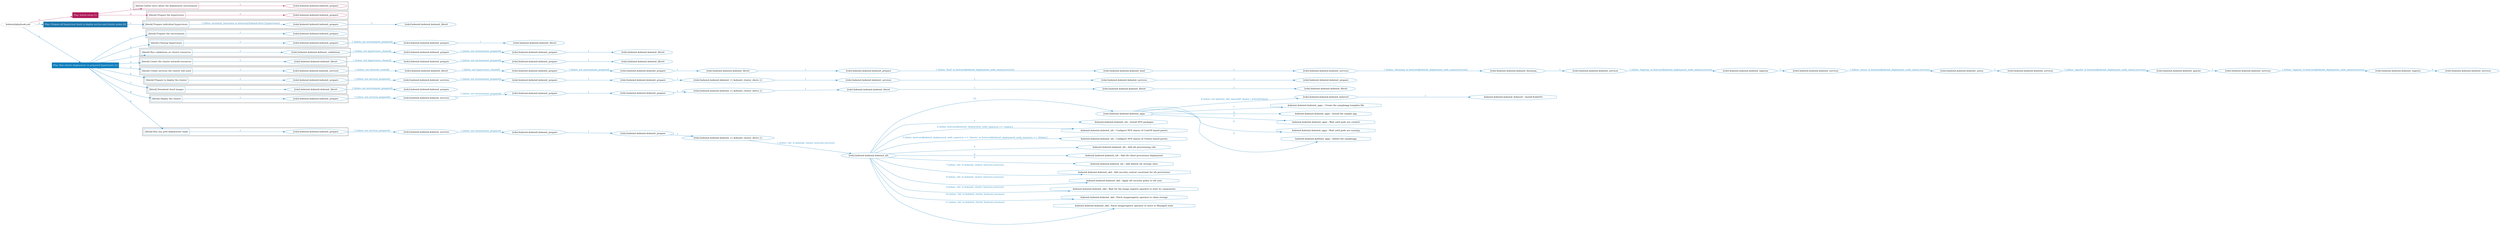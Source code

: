 digraph {
	graph [concentrate=true ordering=in rankdir=LR ratio=fill]
	edge [esep=5 sep=10]
	"kubeinit/playbook.yml" [id=root_node style=dotted]
	play_1da5064c [label="Play: Initial setup (1)" color="#b01c5b" fontcolor="#ffffff" id=play_1da5064c shape=box style=filled tooltip=localhost]
	"kubeinit/playbook.yml" -> play_1da5064c [label="1 " color="#b01c5b" fontcolor="#b01c5b" id=edge_2626fe48 labeltooltip="1 " tooltip="1 "]
	subgraph "kubeinit.kubeinit.kubeinit_prepare" {
		role_380da586 [label="[role] kubeinit.kubeinit.kubeinit_prepare" color="#b01c5b" id=role_380da586 tooltip="kubeinit.kubeinit.kubeinit_prepare"]
	}
	subgraph "kubeinit.kubeinit.kubeinit_prepare" {
		role_c7456c33 [label="[role] kubeinit.kubeinit.kubeinit_prepare" color="#b01c5b" id=role_c7456c33 tooltip="kubeinit.kubeinit.kubeinit_prepare"]
	}
	subgraph "Play: Initial setup (1)" {
		play_1da5064c -> block_cdc14ff8 [label=1 color="#b01c5b" fontcolor="#b01c5b" id=edge_4279d7d3 labeltooltip=1 tooltip=1]
		subgraph cluster_block_cdc14ff8 {
			block_cdc14ff8 [label="[block] Gather facts about the deployment environment" color="#b01c5b" id=block_cdc14ff8 labeltooltip="Gather facts about the deployment environment" shape=box tooltip="Gather facts about the deployment environment"]
			block_cdc14ff8 -> role_380da586 [label="1 " color="#b01c5b" fontcolor="#b01c5b" id=edge_34c08f07 labeltooltip="1 " tooltip="1 "]
		}
		play_1da5064c -> block_b21ec2bf [label=2 color="#b01c5b" fontcolor="#b01c5b" id=edge_a5ea8878 labeltooltip=2 tooltip=2]
		subgraph cluster_block_b21ec2bf {
			block_b21ec2bf [label="[block] Prepare the hypervisors" color="#b01c5b" id=block_b21ec2bf labeltooltip="Prepare the hypervisors" shape=box tooltip="Prepare the hypervisors"]
			block_b21ec2bf -> role_c7456c33 [label="1 " color="#b01c5b" fontcolor="#b01c5b" id=edge_5be770fa labeltooltip="1 " tooltip="1 "]
		}
	}
	play_fe138ee5 [label="Play: Prepare all hypervisor hosts to deploy service and cluster nodes (0)" color="#1f77ad" fontcolor="#ffffff" id=play_fe138ee5 shape=box style=filled tooltip="Play: Prepare all hypervisor hosts to deploy service and cluster nodes (0)"]
	"kubeinit/playbook.yml" -> play_fe138ee5 [label="2 " color="#1f77ad" fontcolor="#1f77ad" id=edge_9089904f labeltooltip="2 " tooltip="2 "]
	subgraph "kubeinit.kubeinit.kubeinit_libvirt" {
		role_66e5f5b0 [label="[role] kubeinit.kubeinit.kubeinit_libvirt" color="#1f77ad" id=role_66e5f5b0 tooltip="kubeinit.kubeinit.kubeinit_libvirt"]
	}
	subgraph "kubeinit.kubeinit.kubeinit_prepare" {
		role_eabe3257 [label="[role] kubeinit.kubeinit.kubeinit_prepare" color="#1f77ad" id=role_eabe3257 tooltip="kubeinit.kubeinit.kubeinit_prepare"]
		role_eabe3257 -> role_66e5f5b0 [label="1 " color="#1f77ad" fontcolor="#1f77ad" id=edge_05d1d830 labeltooltip="1 " tooltip="1 "]
	}
	subgraph "Play: Prepare all hypervisor hosts to deploy service and cluster nodes (0)" {
		play_fe138ee5 -> block_42d58702 [label=1 color="#1f77ad" fontcolor="#1f77ad" id=edge_3f8c07b5 labeltooltip=1 tooltip=1]
		subgraph cluster_block_42d58702 {
			block_42d58702 [label="[block] Prepare individual hypervisors" color="#1f77ad" id=block_42d58702 labeltooltip="Prepare individual hypervisors" shape=box tooltip="Prepare individual hypervisors"]
			block_42d58702 -> role_eabe3257 [label="1 [when: inventory_hostname in hostvars['kubeinit-facts'].hypervisors]" color="#1f77ad" fontcolor="#1f77ad" id=edge_a5c9a069 labeltooltip="1 [when: inventory_hostname in hostvars['kubeinit-facts'].hypervisors]" tooltip="1 [when: inventory_hostname in hostvars['kubeinit-facts'].hypervisors]"]
		}
	}
	play_4649234a [label="Play: Run cluster deployment on prepared hypervisors (1)" color="#107ebc" fontcolor="#ffffff" id=play_4649234a shape=box style=filled tooltip=localhost]
	"kubeinit/playbook.yml" -> play_4649234a [label="3 " color="#107ebc" fontcolor="#107ebc" id=edge_d961b11f labeltooltip="3 " tooltip="3 "]
	subgraph "kubeinit.kubeinit.kubeinit_prepare" {
		role_19fa347b [label="[role] kubeinit.kubeinit.kubeinit_prepare" color="#107ebc" id=role_19fa347b tooltip="kubeinit.kubeinit.kubeinit_prepare"]
	}
	subgraph "kubeinit.kubeinit.kubeinit_libvirt" {
		role_ef5dc3f2 [label="[role] kubeinit.kubeinit.kubeinit_libvirt" color="#107ebc" id=role_ef5dc3f2 tooltip="kubeinit.kubeinit.kubeinit_libvirt"]
	}
	subgraph "kubeinit.kubeinit.kubeinit_prepare" {
		role_6d290908 [label="[role] kubeinit.kubeinit.kubeinit_prepare" color="#107ebc" id=role_6d290908 tooltip="kubeinit.kubeinit.kubeinit_prepare"]
		role_6d290908 -> role_ef5dc3f2 [label="1 " color="#107ebc" fontcolor="#107ebc" id=edge_86747783 labeltooltip="1 " tooltip="1 "]
	}
	subgraph "kubeinit.kubeinit.kubeinit_prepare" {
		role_10fc6faf [label="[role] kubeinit.kubeinit.kubeinit_prepare" color="#107ebc" id=role_10fc6faf tooltip="kubeinit.kubeinit.kubeinit_prepare"]
		role_10fc6faf -> role_6d290908 [label="1 [when: not environment_prepared]" color="#107ebc" fontcolor="#107ebc" id=edge_d5496daf labeltooltip="1 [when: not environment_prepared]" tooltip="1 [when: not environment_prepared]"]
	}
	subgraph "kubeinit.kubeinit.kubeinit_libvirt" {
		role_4414212b [label="[role] kubeinit.kubeinit.kubeinit_libvirt" color="#107ebc" id=role_4414212b tooltip="kubeinit.kubeinit.kubeinit_libvirt"]
	}
	subgraph "kubeinit.kubeinit.kubeinit_prepare" {
		role_5cf60dde [label="[role] kubeinit.kubeinit.kubeinit_prepare" color="#107ebc" id=role_5cf60dde tooltip="kubeinit.kubeinit.kubeinit_prepare"]
		role_5cf60dde -> role_4414212b [label="1 " color="#107ebc" fontcolor="#107ebc" id=edge_9662b546 labeltooltip="1 " tooltip="1 "]
	}
	subgraph "kubeinit.kubeinit.kubeinit_prepare" {
		role_690778b4 [label="[role] kubeinit.kubeinit.kubeinit_prepare" color="#107ebc" id=role_690778b4 tooltip="kubeinit.kubeinit.kubeinit_prepare"]
		role_690778b4 -> role_5cf60dde [label="1 [when: not environment_prepared]" color="#107ebc" fontcolor="#107ebc" id=edge_3bec6478 labeltooltip="1 [when: not environment_prepared]" tooltip="1 [when: not environment_prepared]"]
	}
	subgraph "kubeinit.kubeinit.kubeinit_validations" {
		role_aec540c3 [label="[role] kubeinit.kubeinit.kubeinit_validations" color="#107ebc" id=role_aec540c3 tooltip="kubeinit.kubeinit.kubeinit_validations"]
		role_aec540c3 -> role_690778b4 [label="1 [when: not hypervisors_cleaned]" color="#107ebc" fontcolor="#107ebc" id=edge_a9c8b2c0 labeltooltip="1 [when: not hypervisors_cleaned]" tooltip="1 [when: not hypervisors_cleaned]"]
	}
	subgraph "kubeinit.kubeinit.kubeinit_libvirt" {
		role_a9823473 [label="[role] kubeinit.kubeinit.kubeinit_libvirt" color="#107ebc" id=role_a9823473 tooltip="kubeinit.kubeinit.kubeinit_libvirt"]
	}
	subgraph "kubeinit.kubeinit.kubeinit_prepare" {
		role_49ae4075 [label="[role] kubeinit.kubeinit.kubeinit_prepare" color="#107ebc" id=role_49ae4075 tooltip="kubeinit.kubeinit.kubeinit_prepare"]
		role_49ae4075 -> role_a9823473 [label="1 " color="#107ebc" fontcolor="#107ebc" id=edge_bc4b853a labeltooltip="1 " tooltip="1 "]
	}
	subgraph "kubeinit.kubeinit.kubeinit_prepare" {
		role_9199aa5b [label="[role] kubeinit.kubeinit.kubeinit_prepare" color="#107ebc" id=role_9199aa5b tooltip="kubeinit.kubeinit.kubeinit_prepare"]
		role_9199aa5b -> role_49ae4075 [label="1 [when: not environment_prepared]" color="#107ebc" fontcolor="#107ebc" id=edge_f673ff91 labeltooltip="1 [when: not environment_prepared]" tooltip="1 [when: not environment_prepared]"]
	}
	subgraph "kubeinit.kubeinit.kubeinit_libvirt" {
		role_8c66cd4f [label="[role] kubeinit.kubeinit.kubeinit_libvirt" color="#107ebc" id=role_8c66cd4f tooltip="kubeinit.kubeinit.kubeinit_libvirt"]
		role_8c66cd4f -> role_9199aa5b [label="1 [when: not hypervisors_cleaned]" color="#107ebc" fontcolor="#107ebc" id=edge_72350d16 labeltooltip="1 [when: not hypervisors_cleaned]" tooltip="1 [when: not hypervisors_cleaned]"]
	}
	subgraph "kubeinit.kubeinit.kubeinit_services" {
		role_c37eb57b [label="[role] kubeinit.kubeinit.kubeinit_services" color="#107ebc" id=role_c37eb57b tooltip="kubeinit.kubeinit.kubeinit_services"]
	}
	subgraph "kubeinit.kubeinit.kubeinit_registry" {
		role_f97f429d [label="[role] kubeinit.kubeinit.kubeinit_registry" color="#107ebc" id=role_f97f429d tooltip="kubeinit.kubeinit.kubeinit_registry"]
		role_f97f429d -> role_c37eb57b [label="1 " color="#107ebc" fontcolor="#107ebc" id=edge_ec4efd55 labeltooltip="1 " tooltip="1 "]
	}
	subgraph "kubeinit.kubeinit.kubeinit_services" {
		role_9f0d8a8d [label="[role] kubeinit.kubeinit.kubeinit_services" color="#107ebc" id=role_9f0d8a8d tooltip="kubeinit.kubeinit.kubeinit_services"]
		role_9f0d8a8d -> role_f97f429d [label="1 [when: 'registry' in hostvars[kubeinit_deployment_node_name].services]" color="#107ebc" fontcolor="#107ebc" id=edge_99fc97b7 labeltooltip="1 [when: 'registry' in hostvars[kubeinit_deployment_node_name].services]" tooltip="1 [when: 'registry' in hostvars[kubeinit_deployment_node_name].services]"]
	}
	subgraph "kubeinit.kubeinit.kubeinit_apache" {
		role_c9ce8a48 [label="[role] kubeinit.kubeinit.kubeinit_apache" color="#107ebc" id=role_c9ce8a48 tooltip="kubeinit.kubeinit.kubeinit_apache"]
		role_c9ce8a48 -> role_9f0d8a8d [label="1 " color="#107ebc" fontcolor="#107ebc" id=edge_183ff736 labeltooltip="1 " tooltip="1 "]
	}
	subgraph "kubeinit.kubeinit.kubeinit_services" {
		role_9060ac91 [label="[role] kubeinit.kubeinit.kubeinit_services" color="#107ebc" id=role_9060ac91 tooltip="kubeinit.kubeinit.kubeinit_services"]
		role_9060ac91 -> role_c9ce8a48 [label="1 [when: 'apache' in hostvars[kubeinit_deployment_node_name].services]" color="#107ebc" fontcolor="#107ebc" id=edge_bb82624f labeltooltip="1 [when: 'apache' in hostvars[kubeinit_deployment_node_name].services]" tooltip="1 [when: 'apache' in hostvars[kubeinit_deployment_node_name].services]"]
	}
	subgraph "kubeinit.kubeinit.kubeinit_nexus" {
		role_507189a1 [label="[role] kubeinit.kubeinit.kubeinit_nexus" color="#107ebc" id=role_507189a1 tooltip="kubeinit.kubeinit.kubeinit_nexus"]
		role_507189a1 -> role_9060ac91 [label="1 " color="#107ebc" fontcolor="#107ebc" id=edge_ecd2c3a8 labeltooltip="1 " tooltip="1 "]
	}
	subgraph "kubeinit.kubeinit.kubeinit_services" {
		role_cbd637ee [label="[role] kubeinit.kubeinit.kubeinit_services" color="#107ebc" id=role_cbd637ee tooltip="kubeinit.kubeinit.kubeinit_services"]
		role_cbd637ee -> role_507189a1 [label="1 [when: 'nexus' in hostvars[kubeinit_deployment_node_name].services]" color="#107ebc" fontcolor="#107ebc" id=edge_8cb1c207 labeltooltip="1 [when: 'nexus' in hostvars[kubeinit_deployment_node_name].services]" tooltip="1 [when: 'nexus' in hostvars[kubeinit_deployment_node_name].services]"]
	}
	subgraph "kubeinit.kubeinit.kubeinit_haproxy" {
		role_f13ecb55 [label="[role] kubeinit.kubeinit.kubeinit_haproxy" color="#107ebc" id=role_f13ecb55 tooltip="kubeinit.kubeinit.kubeinit_haproxy"]
		role_f13ecb55 -> role_cbd637ee [label="1 " color="#107ebc" fontcolor="#107ebc" id=edge_99220c43 labeltooltip="1 " tooltip="1 "]
	}
	subgraph "kubeinit.kubeinit.kubeinit_services" {
		role_4ba57800 [label="[role] kubeinit.kubeinit.kubeinit_services" color="#107ebc" id=role_4ba57800 tooltip="kubeinit.kubeinit.kubeinit_services"]
		role_4ba57800 -> role_f13ecb55 [label="1 [when: 'haproxy' in hostvars[kubeinit_deployment_node_name].services]" color="#107ebc" fontcolor="#107ebc" id=edge_6f307b13 labeltooltip="1 [when: 'haproxy' in hostvars[kubeinit_deployment_node_name].services]" tooltip="1 [when: 'haproxy' in hostvars[kubeinit_deployment_node_name].services]"]
	}
	subgraph "kubeinit.kubeinit.kubeinit_dnsmasq" {
		role_2dfff335 [label="[role] kubeinit.kubeinit.kubeinit_dnsmasq" color="#107ebc" id=role_2dfff335 tooltip="kubeinit.kubeinit.kubeinit_dnsmasq"]
		role_2dfff335 -> role_4ba57800 [label="1 " color="#107ebc" fontcolor="#107ebc" id=edge_f57dda45 labeltooltip="1 " tooltip="1 "]
	}
	subgraph "kubeinit.kubeinit.kubeinit_services" {
		role_a99ae6d8 [label="[role] kubeinit.kubeinit.kubeinit_services" color="#107ebc" id=role_a99ae6d8 tooltip="kubeinit.kubeinit.kubeinit_services"]
		role_a99ae6d8 -> role_2dfff335 [label="1 [when: 'dnsmasq' in hostvars[kubeinit_deployment_node_name].services]" color="#107ebc" fontcolor="#107ebc" id=edge_70bddb47 labeltooltip="1 [when: 'dnsmasq' in hostvars[kubeinit_deployment_node_name].services]" tooltip="1 [when: 'dnsmasq' in hostvars[kubeinit_deployment_node_name].services]"]
	}
	subgraph "kubeinit.kubeinit.kubeinit_bind" {
		role_e5dd3a49 [label="[role] kubeinit.kubeinit.kubeinit_bind" color="#107ebc" id=role_e5dd3a49 tooltip="kubeinit.kubeinit.kubeinit_bind"]
		role_e5dd3a49 -> role_a99ae6d8 [label="1 " color="#107ebc" fontcolor="#107ebc" id=edge_6e978740 labeltooltip="1 " tooltip="1 "]
	}
	subgraph "kubeinit.kubeinit.kubeinit_prepare" {
		role_98111f38 [label="[role] kubeinit.kubeinit.kubeinit_prepare" color="#107ebc" id=role_98111f38 tooltip="kubeinit.kubeinit.kubeinit_prepare"]
		role_98111f38 -> role_e5dd3a49 [label="1 [when: 'bind' in hostvars[kubeinit_deployment_node_name].services]" color="#107ebc" fontcolor="#107ebc" id=edge_aa89c8a6 labeltooltip="1 [when: 'bind' in hostvars[kubeinit_deployment_node_name].services]" tooltip="1 [when: 'bind' in hostvars[kubeinit_deployment_node_name].services]"]
	}
	subgraph "kubeinit.kubeinit.kubeinit_libvirt" {
		role_1cb07b04 [label="[role] kubeinit.kubeinit.kubeinit_libvirt" color="#107ebc" id=role_1cb07b04 tooltip="kubeinit.kubeinit.kubeinit_libvirt"]
		role_1cb07b04 -> role_98111f38 [label="1 " color="#107ebc" fontcolor="#107ebc" id=edge_4de4c9d4 labeltooltip="1 " tooltip="1 "]
	}
	subgraph "kubeinit.kubeinit.kubeinit_prepare" {
		role_20b1bb03 [label="[role] kubeinit.kubeinit.kubeinit_prepare" color="#107ebc" id=role_20b1bb03 tooltip="kubeinit.kubeinit.kubeinit_prepare"]
		role_20b1bb03 -> role_1cb07b04 [label="1 " color="#107ebc" fontcolor="#107ebc" id=edge_d61dfb2f labeltooltip="1 " tooltip="1 "]
	}
	subgraph "kubeinit.kubeinit.kubeinit_prepare" {
		role_d9e96af9 [label="[role] kubeinit.kubeinit.kubeinit_prepare" color="#107ebc" id=role_d9e96af9 tooltip="kubeinit.kubeinit.kubeinit_prepare"]
		role_d9e96af9 -> role_20b1bb03 [label="1 [when: not environment_prepared]" color="#107ebc" fontcolor="#107ebc" id=edge_299f267a labeltooltip="1 [when: not environment_prepared]" tooltip="1 [when: not environment_prepared]"]
	}
	subgraph "kubeinit.kubeinit.kubeinit_libvirt" {
		role_3b3642ab [label="[role] kubeinit.kubeinit.kubeinit_libvirt" color="#107ebc" id=role_3b3642ab tooltip="kubeinit.kubeinit.kubeinit_libvirt"]
		role_3b3642ab -> role_d9e96af9 [label="1 [when: not hypervisors_cleaned]" color="#107ebc" fontcolor="#107ebc" id=edge_bf0a1aec labeltooltip="1 [when: not hypervisors_cleaned]" tooltip="1 [when: not hypervisors_cleaned]"]
	}
	subgraph "kubeinit.kubeinit.kubeinit_services" {
		role_647aa707 [label="[role] kubeinit.kubeinit.kubeinit_services" color="#107ebc" id=role_647aa707 tooltip="kubeinit.kubeinit.kubeinit_services"]
		role_647aa707 -> role_3b3642ab [label="1 [when: not network_created]" color="#107ebc" fontcolor="#107ebc" id=edge_4bcac1c8 labeltooltip="1 [when: not network_created]" tooltip="1 [when: not network_created]"]
	}
	subgraph "kubeinit.kubeinit.kubeinit_prepare" {
		role_6077f7c4 [label="[role] kubeinit.kubeinit.kubeinit_prepare" color="#107ebc" id=role_6077f7c4 tooltip="kubeinit.kubeinit.kubeinit_prepare"]
	}
	subgraph "kubeinit.kubeinit.kubeinit_services" {
		role_60827cff [label="[role] kubeinit.kubeinit.kubeinit_services" color="#107ebc" id=role_60827cff tooltip="kubeinit.kubeinit.kubeinit_services"]
		role_60827cff -> role_6077f7c4 [label="1 " color="#107ebc" fontcolor="#107ebc" id=edge_58f57a8a labeltooltip="1 " tooltip="1 "]
	}
	subgraph "kubeinit.kubeinit.kubeinit_services" {
		role_b0452fda [label="[role] kubeinit.kubeinit.kubeinit_services" color="#107ebc" id=role_b0452fda tooltip="kubeinit.kubeinit.kubeinit_services"]
		role_b0452fda -> role_60827cff [label="1 " color="#107ebc" fontcolor="#107ebc" id=edge_b679dabe labeltooltip="1 " tooltip="1 "]
	}
	subgraph "kubeinit.kubeinit.kubeinit_{{ kubeinit_cluster_distro }}" {
		role_939a9708 [label="[role] kubeinit.kubeinit.kubeinit_{{ kubeinit_cluster_distro }}" color="#107ebc" id=role_939a9708 tooltip="kubeinit.kubeinit.kubeinit_{{ kubeinit_cluster_distro }}"]
		role_939a9708 -> role_b0452fda [label="1 " color="#107ebc" fontcolor="#107ebc" id=edge_9189e2a1 labeltooltip="1 " tooltip="1 "]
	}
	subgraph "kubeinit.kubeinit.kubeinit_prepare" {
		role_f88c7133 [label="[role] kubeinit.kubeinit.kubeinit_prepare" color="#107ebc" id=role_f88c7133 tooltip="kubeinit.kubeinit.kubeinit_prepare"]
		role_f88c7133 -> role_939a9708 [label="1 " color="#107ebc" fontcolor="#107ebc" id=edge_de5e2495 labeltooltip="1 " tooltip="1 "]
	}
	subgraph "kubeinit.kubeinit.kubeinit_prepare" {
		role_9cfefb69 [label="[role] kubeinit.kubeinit.kubeinit_prepare" color="#107ebc" id=role_9cfefb69 tooltip="kubeinit.kubeinit.kubeinit_prepare"]
		role_9cfefb69 -> role_f88c7133 [label="1 " color="#107ebc" fontcolor="#107ebc" id=edge_a67e648f labeltooltip="1 " tooltip="1 "]
	}
	subgraph "kubeinit.kubeinit.kubeinit_services" {
		role_7b6b477c [label="[role] kubeinit.kubeinit.kubeinit_services" color="#107ebc" id=role_7b6b477c tooltip="kubeinit.kubeinit.kubeinit_services"]
		role_7b6b477c -> role_9cfefb69 [label="1 [when: not environment_prepared]" color="#107ebc" fontcolor="#107ebc" id=edge_3455e55e labeltooltip="1 [when: not environment_prepared]" tooltip="1 [when: not environment_prepared]"]
	}
	subgraph "kubeinit.kubeinit.kubeinit_prepare" {
		role_85af8342 [label="[role] kubeinit.kubeinit.kubeinit_prepare" color="#107ebc" id=role_85af8342 tooltip="kubeinit.kubeinit.kubeinit_prepare"]
		role_85af8342 -> role_7b6b477c [label="1 [when: not services_prepared]" color="#107ebc" fontcolor="#107ebc" id=edge_9b040e62 labeltooltip="1 [when: not services_prepared]" tooltip="1 [when: not services_prepared]"]
	}
	subgraph "kubeinit.kubeinit.kubeinit_prepare" {
		role_0129d364 [label="[role] kubeinit.kubeinit.kubeinit_prepare" color="#107ebc" id=role_0129d364 tooltip="kubeinit.kubeinit.kubeinit_prepare"]
	}
	subgraph "kubeinit.kubeinit.kubeinit_libvirt" {
		role_4b61ce89 [label="[role] kubeinit.kubeinit.kubeinit_libvirt" color="#107ebc" id=role_4b61ce89 tooltip="kubeinit.kubeinit.kubeinit_libvirt"]
		role_4b61ce89 -> role_0129d364 [label="1 [when: not environment_prepared]" color="#107ebc" fontcolor="#107ebc" id=edge_2a3306c8 labeltooltip="1 [when: not environment_prepared]" tooltip="1 [when: not environment_prepared]"]
	}
	subgraph "kubeinit.kubeinit.kubeinit_libvirt" {
		role_9473f48d [label="[role] kubeinit.kubeinit.kubeinit_libvirt" color="#107ebc" id=role_9473f48d tooltip="kubeinit.kubeinit.kubeinit_libvirt"]
	}
	subgraph "kubeinit.kubeinit.kubeinit_libvirt" {
		role_9e2fdfc1 [label="[role] kubeinit.kubeinit.kubeinit_libvirt" color="#107ebc" id=role_9e2fdfc1 tooltip="kubeinit.kubeinit.kubeinit_libvirt"]
		role_9e2fdfc1 -> role_9473f48d [label="1 " color="#107ebc" fontcolor="#107ebc" id=edge_1de606a2 labeltooltip="1 " tooltip="1 "]
	}
	subgraph "kubeinit.kubeinit.kubeinit_libvirt" {
		role_6fc7bd59 [label="[role] kubeinit.kubeinit.kubeinit_libvirt" color="#107ebc" id=role_6fc7bd59 tooltip="kubeinit.kubeinit.kubeinit_libvirt"]
		role_6fc7bd59 -> role_9e2fdfc1 [label="1 " color="#107ebc" fontcolor="#107ebc" id=edge_71f53c8a labeltooltip="1 " tooltip="1 "]
	}
	subgraph "kubeinit.kubeinit.kubeinit_{{ kubeinit_cluster_distro }}" {
		role_cbbdd51e [label="[role] kubeinit.kubeinit.kubeinit_{{ kubeinit_cluster_distro }}" color="#107ebc" id=role_cbbdd51e tooltip="kubeinit.kubeinit.kubeinit_{{ kubeinit_cluster_distro }}"]
		role_cbbdd51e -> role_6fc7bd59 [label="1 " color="#107ebc" fontcolor="#107ebc" id=edge_d2438f26 labeltooltip="1 " tooltip="1 "]
	}
	subgraph "kubeinit.kubeinit.kubeinit_prepare" {
		role_9a80934d [label="[role] kubeinit.kubeinit.kubeinit_prepare" color="#107ebc" id=role_9a80934d tooltip="kubeinit.kubeinit.kubeinit_prepare"]
		role_9a80934d -> role_cbbdd51e [label="1 " color="#107ebc" fontcolor="#107ebc" id=edge_d02ad820 labeltooltip="1 " tooltip="1 "]
	}
	subgraph "kubeinit.kubeinit.kubeinit_prepare" {
		role_76a85a3e [label="[role] kubeinit.kubeinit.kubeinit_prepare" color="#107ebc" id=role_76a85a3e tooltip="kubeinit.kubeinit.kubeinit_prepare"]
		role_76a85a3e -> role_9a80934d [label="1 " color="#107ebc" fontcolor="#107ebc" id=edge_355bf1b6 labeltooltip="1 " tooltip="1 "]
	}
	subgraph "kubeinit.kubeinit.kubeinit_services" {
		role_f282825e [label="[role] kubeinit.kubeinit.kubeinit_services" color="#107ebc" id=role_f282825e tooltip="kubeinit.kubeinit.kubeinit_services"]
		role_f282825e -> role_76a85a3e [label="1 [when: not environment_prepared]" color="#107ebc" fontcolor="#107ebc" id=edge_0eaf9f40 labeltooltip="1 [when: not environment_prepared]" tooltip="1 [when: not environment_prepared]"]
	}
	subgraph "kubeinit.kubeinit.kubeinit_prepare" {
		role_e00da16e [label="[role] kubeinit.kubeinit.kubeinit_prepare" color="#107ebc" id=role_e00da16e tooltip="kubeinit.kubeinit.kubeinit_prepare"]
		role_e00da16e -> role_f282825e [label="1 [when: not services_prepared]" color="#107ebc" fontcolor="#107ebc" id=edge_379a3666 labeltooltip="1 [when: not services_prepared]" tooltip="1 [when: not services_prepared]"]
	}
	subgraph "kubeinit.kubeinit.kubeinit_kubevirt" {
		role_1c86baaa [label="[role] kubeinit.kubeinit.kubeinit_kubevirt" color="#107ebc" id=role_1c86baaa tooltip="kubeinit.kubeinit.kubeinit_kubevirt"]
		task_7dc43857 [label="kubeinit.kubeinit.kubeinit_kubevirt : Install KubeVirt" color="#107ebc" id=task_7dc43857 shape=octagon tooltip="kubeinit.kubeinit.kubeinit_kubevirt : Install KubeVirt"]
		role_1c86baaa -> task_7dc43857 [label="1 " color="#107ebc" fontcolor="#107ebc" id=edge_5ce000c3 labeltooltip="1 " tooltip="1 "]
	}
	subgraph "kubeinit.kubeinit.kubeinit_apps" {
		role_6bc9d5cb [label="[role] kubeinit.kubeinit.kubeinit_apps" color="#107ebc" id=role_6bc9d5cb tooltip="kubeinit.kubeinit.kubeinit_apps"]
		task_09b9a0aa [label="kubeinit.kubeinit.kubeinit_apps : Create the sampleapp template file" color="#107ebc" id=task_09b9a0aa shape=octagon tooltip="kubeinit.kubeinit.kubeinit_apps : Create the sampleapp template file"]
		role_6bc9d5cb -> task_09b9a0aa [label="1 " color="#107ebc" fontcolor="#107ebc" id=edge_e5a68703 labeltooltip="1 " tooltip="1 "]
		task_3d23e18f [label="kubeinit.kubeinit.kubeinit_apps : Install the sample app" color="#107ebc" id=task_3d23e18f shape=octagon tooltip="kubeinit.kubeinit.kubeinit_apps : Install the sample app"]
		role_6bc9d5cb -> task_3d23e18f [label="2 " color="#107ebc" fontcolor="#107ebc" id=edge_e87a650f labeltooltip="2 " tooltip="2 "]
		task_1c442e15 [label="kubeinit.kubeinit.kubeinit_apps : Wait until pods are created" color="#107ebc" id=task_1c442e15 shape=octagon tooltip="kubeinit.kubeinit.kubeinit_apps : Wait until pods are created"]
		role_6bc9d5cb -> task_1c442e15 [label="3 " color="#107ebc" fontcolor="#107ebc" id=edge_a2fc667c labeltooltip="3 " tooltip="3 "]
		task_c93c429d [label="kubeinit.kubeinit.kubeinit_apps : Wait until pods are running" color="#107ebc" id=task_c93c429d shape=octagon tooltip="kubeinit.kubeinit.kubeinit_apps : Wait until pods are running"]
		role_6bc9d5cb -> task_c93c429d [label="4 " color="#107ebc" fontcolor="#107ebc" id=edge_66d352aa labeltooltip="4 " tooltip="4 "]
		task_eed491b1 [label="kubeinit.kubeinit.kubeinit_apps : Delete the sampleapp" color="#107ebc" id=task_eed491b1 shape=octagon tooltip="kubeinit.kubeinit.kubeinit_apps : Delete the sampleapp"]
		role_6bc9d5cb -> task_eed491b1 [label="5 " color="#107ebc" fontcolor="#107ebc" id=edge_f2728fe9 labeltooltip="5 " tooltip="5 "]
		role_6bc9d5cb -> role_1c86baaa [label="6 [when: not kubeinit_okd_openshift_deploy | default(False)]" color="#107ebc" fontcolor="#107ebc" id=edge_f1972de4 labeltooltip="6 [when: not kubeinit_okd_openshift_deploy | default(False)]" tooltip="6 [when: not kubeinit_okd_openshift_deploy | default(False)]"]
	}
	subgraph "kubeinit.kubeinit.kubeinit_nfs" {
		role_a5333626 [label="[role] kubeinit.kubeinit.kubeinit_nfs" color="#107ebc" id=role_a5333626 tooltip="kubeinit.kubeinit.kubeinit_nfs"]
		task_c601a2e6 [label="kubeinit.kubeinit.kubeinit_nfs : Install NFS packages" color="#107ebc" id=task_c601a2e6 shape=octagon tooltip="kubeinit.kubeinit.kubeinit_nfs : Install NFS packages"]
		role_a5333626 -> task_c601a2e6 [label="1 " color="#107ebc" fontcolor="#107ebc" id=edge_b14a7767 labeltooltip="1 " tooltip="1 "]
		task_1506c50b [label="kubeinit.kubeinit.kubeinit_nfs : Configure NFS shares of CentOS based guests" color="#107ebc" id=task_1506c50b shape=octagon tooltip="kubeinit.kubeinit.kubeinit_nfs : Configure NFS shares of CentOS based guests"]
		role_a5333626 -> task_1506c50b [label="2 [when: hostvars[kubeinit_deployment_node_name].os == 'centos']" color="#107ebc" fontcolor="#107ebc" id=edge_4b188832 labeltooltip="2 [when: hostvars[kubeinit_deployment_node_name].os == 'centos']" tooltip="2 [when: hostvars[kubeinit_deployment_node_name].os == 'centos']"]
		task_66c498e6 [label="kubeinit.kubeinit.kubeinit_nfs : Configure NFS shares of Ubuntu based guests" color="#107ebc" id=task_66c498e6 shape=octagon tooltip="kubeinit.kubeinit.kubeinit_nfs : Configure NFS shares of Ubuntu based guests"]
		role_a5333626 -> task_66c498e6 [label="3 [when: hostvars[kubeinit_deployment_node_name].os == 'ubuntu' or hostvars[kubeinit_deployment_node_name].os == 'debian']" color="#107ebc" fontcolor="#107ebc" id=edge_e3e62977 labeltooltip="3 [when: hostvars[kubeinit_deployment_node_name].os == 'ubuntu' or hostvars[kubeinit_deployment_node_name].os == 'debian']" tooltip="3 [when: hostvars[kubeinit_deployment_node_name].os == 'ubuntu' or hostvars[kubeinit_deployment_node_name].os == 'debian']"]
		task_5003e900 [label="kubeinit.kubeinit.kubeinit_nfs : Add nfs provisioning role" color="#107ebc" id=task_5003e900 shape=octagon tooltip="kubeinit.kubeinit.kubeinit_nfs : Add nfs provisioning role"]
		role_a5333626 -> task_5003e900 [label="4 " color="#107ebc" fontcolor="#107ebc" id=edge_971a0c3e labeltooltip="4 " tooltip="4 "]
		task_1864bdb4 [label="kubeinit.kubeinit.kubeinit_nfs : Add nfs client provisioner deployment" color="#107ebc" id=task_1864bdb4 shape=octagon tooltip="kubeinit.kubeinit.kubeinit_nfs : Add nfs client provisioner deployment"]
		role_a5333626 -> task_1864bdb4 [label="5 " color="#107ebc" fontcolor="#107ebc" id=edge_7918008a labeltooltip="5 " tooltip="5 "]
		task_b3b421fa [label="kubeinit.kubeinit.kubeinit_nfs : Add default nfs storage class" color="#107ebc" id=task_b3b421fa shape=octagon tooltip="kubeinit.kubeinit.kubeinit_nfs : Add default nfs storage class"]
		role_a5333626 -> task_b3b421fa [label="6 " color="#107ebc" fontcolor="#107ebc" id=edge_cda1f2da labeltooltip="6 " tooltip="6 "]
		task_c662a6c9 [label="kubeinit.kubeinit.kubeinit_okd : Add security context constraint for nfs provisioner" color="#107ebc" id=task_c662a6c9 shape=octagon tooltip="kubeinit.kubeinit.kubeinit_okd : Add security context constraint for nfs provisioner"]
		role_a5333626 -> task_c662a6c9 [label="7 [when: 'nfs' in kubeinit_cluster_hostvars.services]" color="#107ebc" fontcolor="#107ebc" id=edge_c491c5f2 labeltooltip="7 [when: 'nfs' in kubeinit_cluster_hostvars.services]" tooltip="7 [when: 'nfs' in kubeinit_cluster_hostvars.services]"]
		task_e885d358 [label="kubeinit.kubeinit.kubeinit_okd : Apply nfs security policy to nfs user" color="#107ebc" id=task_e885d358 shape=octagon tooltip="kubeinit.kubeinit.kubeinit_okd : Apply nfs security policy to nfs user"]
		role_a5333626 -> task_e885d358 [label="8 [when: 'nfs' in kubeinit_cluster_hostvars.services]" color="#107ebc" fontcolor="#107ebc" id=edge_050d9afb labeltooltip="8 [when: 'nfs' in kubeinit_cluster_hostvars.services]" tooltip="8 [when: 'nfs' in kubeinit_cluster_hostvars.services]"]
		task_99e68490 [label="kubeinit.kubeinit.kubeinit_okd : Wait for the image registry operator to start its components" color="#107ebc" id=task_99e68490 shape=octagon tooltip="kubeinit.kubeinit.kubeinit_okd : Wait for the image registry operator to start its components"]
		role_a5333626 -> task_99e68490 [label="9 [when: 'nfs' in kubeinit_cluster_hostvars.services]" color="#107ebc" fontcolor="#107ebc" id=edge_f5055716 labeltooltip="9 [when: 'nfs' in kubeinit_cluster_hostvars.services]" tooltip="9 [when: 'nfs' in kubeinit_cluster_hostvars.services]"]
		task_2bd095c1 [label="kubeinit.kubeinit.kubeinit_okd : Patch imageregistry operator to claim storage" color="#107ebc" id=task_2bd095c1 shape=octagon tooltip="kubeinit.kubeinit.kubeinit_okd : Patch imageregistry operator to claim storage"]
		role_a5333626 -> task_2bd095c1 [label="10 [when: 'nfs' in kubeinit_cluster_hostvars.services]" color="#107ebc" fontcolor="#107ebc" id=edge_74ddc601 labeltooltip="10 [when: 'nfs' in kubeinit_cluster_hostvars.services]" tooltip="10 [when: 'nfs' in kubeinit_cluster_hostvars.services]"]
		task_d5ebf2c3 [label="kubeinit.kubeinit.kubeinit_okd : Patch imageregistry operator to move to Managed state" color="#107ebc" id=task_d5ebf2c3 shape=octagon tooltip="kubeinit.kubeinit.kubeinit_okd : Patch imageregistry operator to move to Managed state"]
		role_a5333626 -> task_d5ebf2c3 [label="11 [when: 'nfs' in kubeinit_cluster_hostvars.services]" color="#107ebc" fontcolor="#107ebc" id=edge_f63f08e8 labeltooltip="11 [when: 'nfs' in kubeinit_cluster_hostvars.services]" tooltip="11 [when: 'nfs' in kubeinit_cluster_hostvars.services]"]
		role_a5333626 -> role_6bc9d5cb [label="12 " color="#107ebc" fontcolor="#107ebc" id=edge_73bc6743 labeltooltip="12 " tooltip="12 "]
	}
	subgraph "kubeinit.kubeinit.kubeinit_{{ kubeinit_cluster_distro }}" {
		role_b673cf28 [label="[role] kubeinit.kubeinit.kubeinit_{{ kubeinit_cluster_distro }}" color="#107ebc" id=role_b673cf28 tooltip="kubeinit.kubeinit.kubeinit_{{ kubeinit_cluster_distro }}"]
		role_b673cf28 -> role_a5333626 [label="1 [when: 'nfs' in kubeinit_cluster_hostvars.services]" color="#107ebc" fontcolor="#107ebc" id=edge_f8f81de2 labeltooltip="1 [when: 'nfs' in kubeinit_cluster_hostvars.services]" tooltip="1 [when: 'nfs' in kubeinit_cluster_hostvars.services]"]
	}
	subgraph "kubeinit.kubeinit.kubeinit_prepare" {
		role_e13ccb4d [label="[role] kubeinit.kubeinit.kubeinit_prepare" color="#107ebc" id=role_e13ccb4d tooltip="kubeinit.kubeinit.kubeinit_prepare"]
		role_e13ccb4d -> role_b673cf28 [label="1 " color="#107ebc" fontcolor="#107ebc" id=edge_03bcaf1c labeltooltip="1 " tooltip="1 "]
	}
	subgraph "kubeinit.kubeinit.kubeinit_prepare" {
		role_5893e270 [label="[role] kubeinit.kubeinit.kubeinit_prepare" color="#107ebc" id=role_5893e270 tooltip="kubeinit.kubeinit.kubeinit_prepare"]
		role_5893e270 -> role_e13ccb4d [label="1 " color="#107ebc" fontcolor="#107ebc" id=edge_00744953 labeltooltip="1 " tooltip="1 "]
	}
	subgraph "kubeinit.kubeinit.kubeinit_services" {
		role_aed65d00 [label="[role] kubeinit.kubeinit.kubeinit_services" color="#107ebc" id=role_aed65d00 tooltip="kubeinit.kubeinit.kubeinit_services"]
		role_aed65d00 -> role_5893e270 [label="1 [when: not environment_prepared]" color="#107ebc" fontcolor="#107ebc" id=edge_e8f9005a labeltooltip="1 [when: not environment_prepared]" tooltip="1 [when: not environment_prepared]"]
	}
	subgraph "kubeinit.kubeinit.kubeinit_prepare" {
		role_69677d11 [label="[role] kubeinit.kubeinit.kubeinit_prepare" color="#107ebc" id=role_69677d11 tooltip="kubeinit.kubeinit.kubeinit_prepare"]
		role_69677d11 -> role_aed65d00 [label="1 [when: not services_prepared]" color="#107ebc" fontcolor="#107ebc" id=edge_c3aaf832 labeltooltip="1 [when: not services_prepared]" tooltip="1 [when: not services_prepared]"]
	}
	subgraph "Play: Run cluster deployment on prepared hypervisors (1)" {
		play_4649234a -> block_4b14e9d8 [label=1 color="#107ebc" fontcolor="#107ebc" id=edge_a542a2be labeltooltip=1 tooltip=1]
		subgraph cluster_block_4b14e9d8 {
			block_4b14e9d8 [label="[block] Prepare the environment" color="#107ebc" id=block_4b14e9d8 labeltooltip="Prepare the environment" shape=box tooltip="Prepare the environment"]
			block_4b14e9d8 -> role_19fa347b [label="1 " color="#107ebc" fontcolor="#107ebc" id=edge_c74ac8ea labeltooltip="1 " tooltip="1 "]
		}
		play_4649234a -> block_0d574833 [label=2 color="#107ebc" fontcolor="#107ebc" id=edge_f24d9a9f labeltooltip=2 tooltip=2]
		subgraph cluster_block_0d574833 {
			block_0d574833 [label="[block] Cleanup hypervisors" color="#107ebc" id=block_0d574833 labeltooltip="Cleanup hypervisors" shape=box tooltip="Cleanup hypervisors"]
			block_0d574833 -> role_10fc6faf [label="1 " color="#107ebc" fontcolor="#107ebc" id=edge_1e240997 labeltooltip="1 " tooltip="1 "]
		}
		play_4649234a -> block_195fbad4 [label=3 color="#107ebc" fontcolor="#107ebc" id=edge_c8335b0d labeltooltip=3 tooltip=3]
		subgraph cluster_block_195fbad4 {
			block_195fbad4 [label="[block] Run validations on cluster resources" color="#107ebc" id=block_195fbad4 labeltooltip="Run validations on cluster resources" shape=box tooltip="Run validations on cluster resources"]
			block_195fbad4 -> role_aec540c3 [label="1 " color="#107ebc" fontcolor="#107ebc" id=edge_df4ee412 labeltooltip="1 " tooltip="1 "]
		}
		play_4649234a -> block_d856ce65 [label=4 color="#107ebc" fontcolor="#107ebc" id=edge_caf6c758 labeltooltip=4 tooltip=4]
		subgraph cluster_block_d856ce65 {
			block_d856ce65 [label="[block] Create the cluster network resources" color="#107ebc" id=block_d856ce65 labeltooltip="Create the cluster network resources" shape=box tooltip="Create the cluster network resources"]
			block_d856ce65 -> role_8c66cd4f [label="1 " color="#107ebc" fontcolor="#107ebc" id=edge_09936caa labeltooltip="1 " tooltip="1 "]
		}
		play_4649234a -> block_6eb164e5 [label=5 color="#107ebc" fontcolor="#107ebc" id=edge_d2705e11 labeltooltip=5 tooltip=5]
		subgraph cluster_block_6eb164e5 {
			block_6eb164e5 [label="[block] Create services the cluster will need" color="#107ebc" id=block_6eb164e5 labeltooltip="Create services the cluster will need" shape=box tooltip="Create services the cluster will need"]
			block_6eb164e5 -> role_647aa707 [label="1 " color="#107ebc" fontcolor="#107ebc" id=edge_d50a6c4e labeltooltip="1 " tooltip="1 "]
		}
		play_4649234a -> block_bfbf06c2 [label=6 color="#107ebc" fontcolor="#107ebc" id=edge_78803379 labeltooltip=6 tooltip=6]
		subgraph cluster_block_bfbf06c2 {
			block_bfbf06c2 [label="[block] Prepare to deploy the cluster" color="#107ebc" id=block_bfbf06c2 labeltooltip="Prepare to deploy the cluster" shape=box tooltip="Prepare to deploy the cluster"]
			block_bfbf06c2 -> role_85af8342 [label="1 " color="#107ebc" fontcolor="#107ebc" id=edge_7bd2c4a6 labeltooltip="1 " tooltip="1 "]
		}
		play_4649234a -> block_67acaa6b [label=7 color="#107ebc" fontcolor="#107ebc" id=edge_2c4b7e52 labeltooltip=7 tooltip=7]
		subgraph cluster_block_67acaa6b {
			block_67acaa6b [label="[block] Download cloud images" color="#107ebc" id=block_67acaa6b labeltooltip="Download cloud images" shape=box tooltip="Download cloud images"]
			block_67acaa6b -> role_4b61ce89 [label="1 " color="#107ebc" fontcolor="#107ebc" id=edge_b1739e8f labeltooltip="1 " tooltip="1 "]
		}
		play_4649234a -> block_9a101267 [label=8 color="#107ebc" fontcolor="#107ebc" id=edge_a7a7d65b labeltooltip=8 tooltip=8]
		subgraph cluster_block_9a101267 {
			block_9a101267 [label="[block] Deploy the cluster" color="#107ebc" id=block_9a101267 labeltooltip="Deploy the cluster" shape=box tooltip="Deploy the cluster"]
			block_9a101267 -> role_e00da16e [label="1 " color="#107ebc" fontcolor="#107ebc" id=edge_5dee8d50 labeltooltip="1 " tooltip="1 "]
		}
		play_4649234a -> block_820e12a5 [label=9 color="#107ebc" fontcolor="#107ebc" id=edge_4573451b labeltooltip=9 tooltip=9]
		subgraph cluster_block_820e12a5 {
			block_820e12a5 [label="[block] Run any post-deployment tasks" color="#107ebc" id=block_820e12a5 labeltooltip="Run any post-deployment tasks" shape=box tooltip="Run any post-deployment tasks"]
			block_820e12a5 -> role_69677d11 [label="1 " color="#107ebc" fontcolor="#107ebc" id=edge_8d17052a labeltooltip="1 " tooltip="1 "]
		}
	}
}
